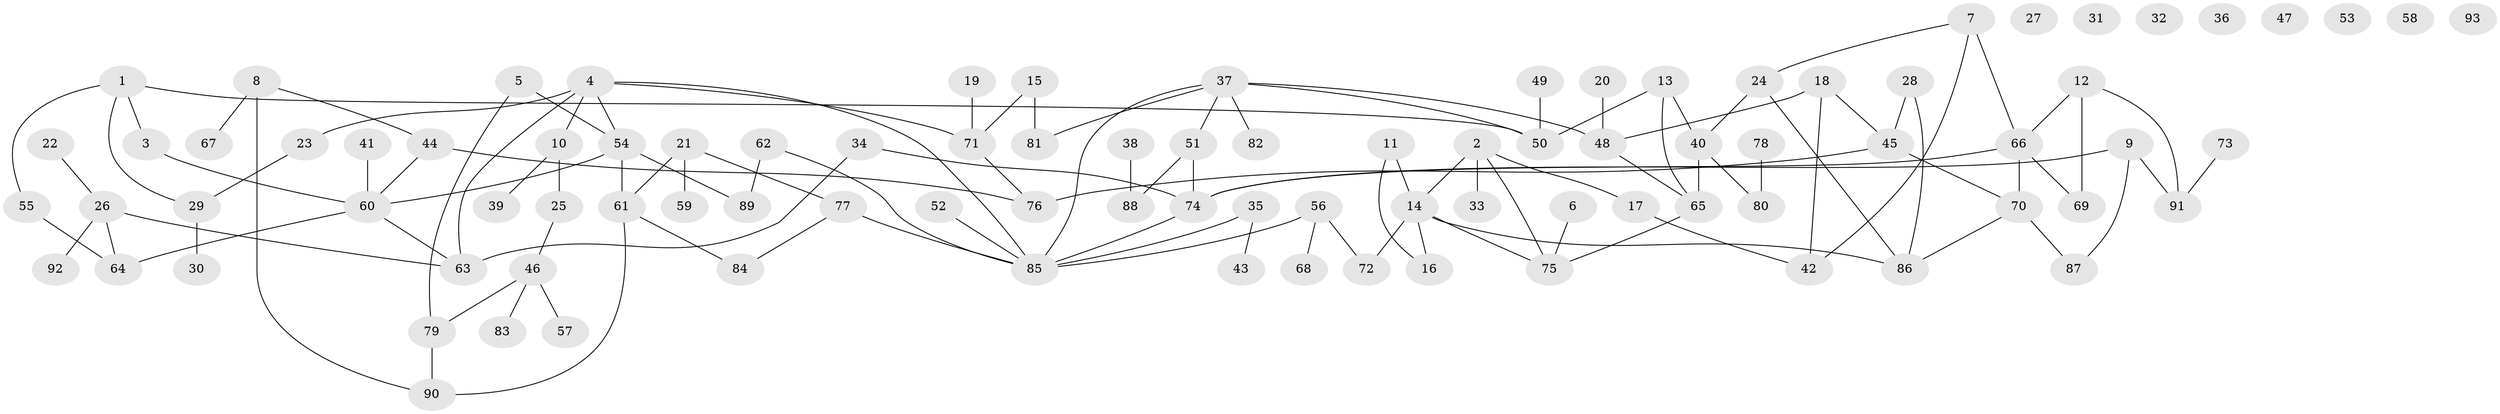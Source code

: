 // Generated by graph-tools (version 1.1) at 2025/33/03/09/25 02:33:57]
// undirected, 93 vertices, 115 edges
graph export_dot {
graph [start="1"]
  node [color=gray90,style=filled];
  1;
  2;
  3;
  4;
  5;
  6;
  7;
  8;
  9;
  10;
  11;
  12;
  13;
  14;
  15;
  16;
  17;
  18;
  19;
  20;
  21;
  22;
  23;
  24;
  25;
  26;
  27;
  28;
  29;
  30;
  31;
  32;
  33;
  34;
  35;
  36;
  37;
  38;
  39;
  40;
  41;
  42;
  43;
  44;
  45;
  46;
  47;
  48;
  49;
  50;
  51;
  52;
  53;
  54;
  55;
  56;
  57;
  58;
  59;
  60;
  61;
  62;
  63;
  64;
  65;
  66;
  67;
  68;
  69;
  70;
  71;
  72;
  73;
  74;
  75;
  76;
  77;
  78;
  79;
  80;
  81;
  82;
  83;
  84;
  85;
  86;
  87;
  88;
  89;
  90;
  91;
  92;
  93;
  1 -- 3;
  1 -- 29;
  1 -- 50;
  1 -- 55;
  2 -- 14;
  2 -- 17;
  2 -- 33;
  2 -- 75;
  3 -- 60;
  4 -- 10;
  4 -- 23;
  4 -- 54;
  4 -- 63;
  4 -- 71;
  4 -- 85;
  5 -- 54;
  5 -- 79;
  6 -- 75;
  7 -- 24;
  7 -- 42;
  7 -- 66;
  8 -- 44;
  8 -- 67;
  8 -- 90;
  9 -- 74;
  9 -- 87;
  9 -- 91;
  10 -- 25;
  10 -- 39;
  11 -- 14;
  11 -- 16;
  12 -- 66;
  12 -- 69;
  12 -- 91;
  13 -- 40;
  13 -- 50;
  13 -- 65;
  14 -- 16;
  14 -- 72;
  14 -- 75;
  14 -- 86;
  15 -- 71;
  15 -- 81;
  17 -- 42;
  18 -- 42;
  18 -- 45;
  18 -- 48;
  19 -- 71;
  20 -- 48;
  21 -- 59;
  21 -- 61;
  21 -- 77;
  22 -- 26;
  23 -- 29;
  24 -- 40;
  24 -- 86;
  25 -- 46;
  26 -- 63;
  26 -- 64;
  26 -- 92;
  28 -- 45;
  28 -- 86;
  29 -- 30;
  34 -- 63;
  34 -- 74;
  35 -- 43;
  35 -- 85;
  37 -- 48;
  37 -- 50;
  37 -- 51;
  37 -- 81;
  37 -- 82;
  37 -- 85;
  38 -- 88;
  40 -- 65;
  40 -- 80;
  41 -- 60;
  44 -- 60;
  44 -- 76;
  45 -- 70;
  45 -- 76;
  46 -- 57;
  46 -- 79;
  46 -- 83;
  48 -- 65;
  49 -- 50;
  51 -- 74;
  51 -- 88;
  52 -- 85;
  54 -- 60;
  54 -- 61;
  54 -- 89;
  55 -- 64;
  56 -- 68;
  56 -- 72;
  56 -- 85;
  60 -- 63;
  60 -- 64;
  61 -- 84;
  61 -- 90;
  62 -- 85;
  62 -- 89;
  65 -- 75;
  66 -- 69;
  66 -- 70;
  66 -- 74;
  70 -- 86;
  70 -- 87;
  71 -- 76;
  73 -- 91;
  74 -- 85;
  77 -- 84;
  77 -- 85;
  78 -- 80;
  79 -- 90;
}
